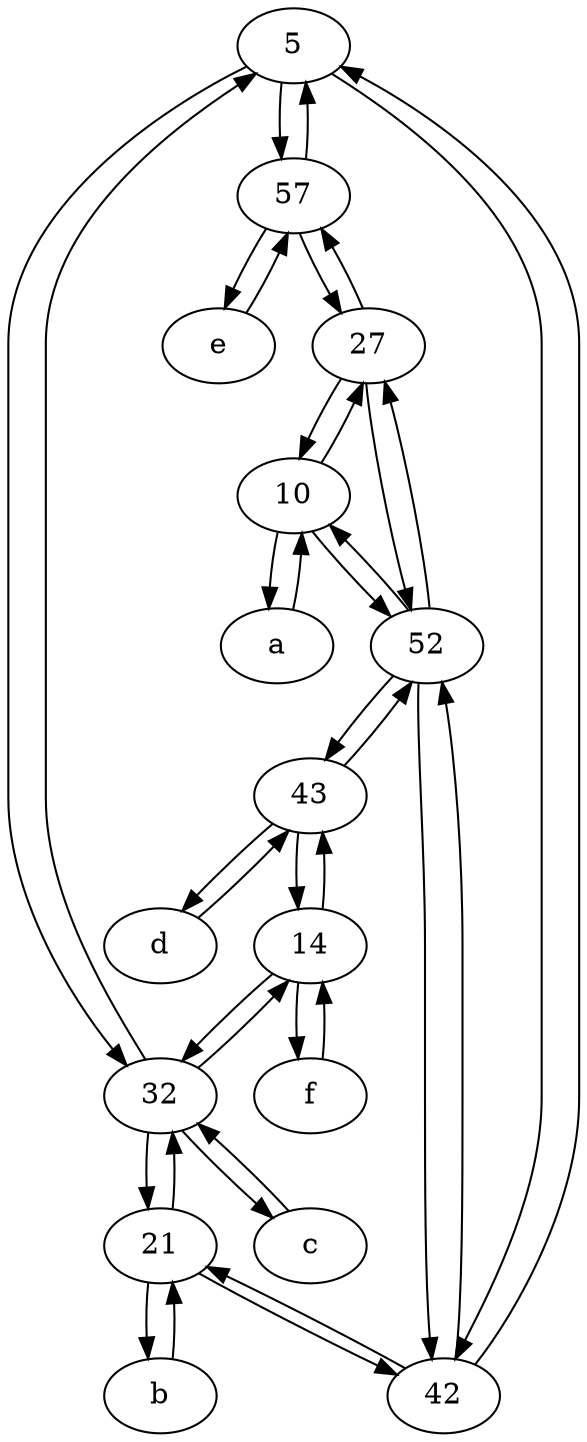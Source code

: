 digraph  {
	5;
	14;
	57;
	f [pos="15,45!"];
	21;
	d [pos="20,30!"];
	52;
	b [pos="50,20!"];
	10;
	e [pos="30,50!"];
	42;
	a [pos="40,10!"];
	43;
	27;
	c [pos="20,10!"];
	32;
	21 -> b;
	52 -> 43;
	32 -> 21;
	10 -> 27;
	52 -> 42;
	32 -> 14;
	43 -> 52;
	14 -> 32;
	10 -> a;
	52 -> 27;
	e -> 57;
	d -> 43;
	43 -> 14;
	27 -> 10;
	57 -> e;
	10 -> 52;
	21 -> 42;
	43 -> d;
	5 -> 42;
	a -> 10;
	b -> 21;
	32 -> 5;
	42 -> 21;
	27 -> 57;
	57 -> 27;
	27 -> 52;
	c -> 32;
	42 -> 52;
	14 -> 43;
	32 -> c;
	42 -> 5;
	57 -> 5;
	21 -> 32;
	f -> 14;
	14 -> f;
	5 -> 32;
	52 -> 10;
	5 -> 57;

	}